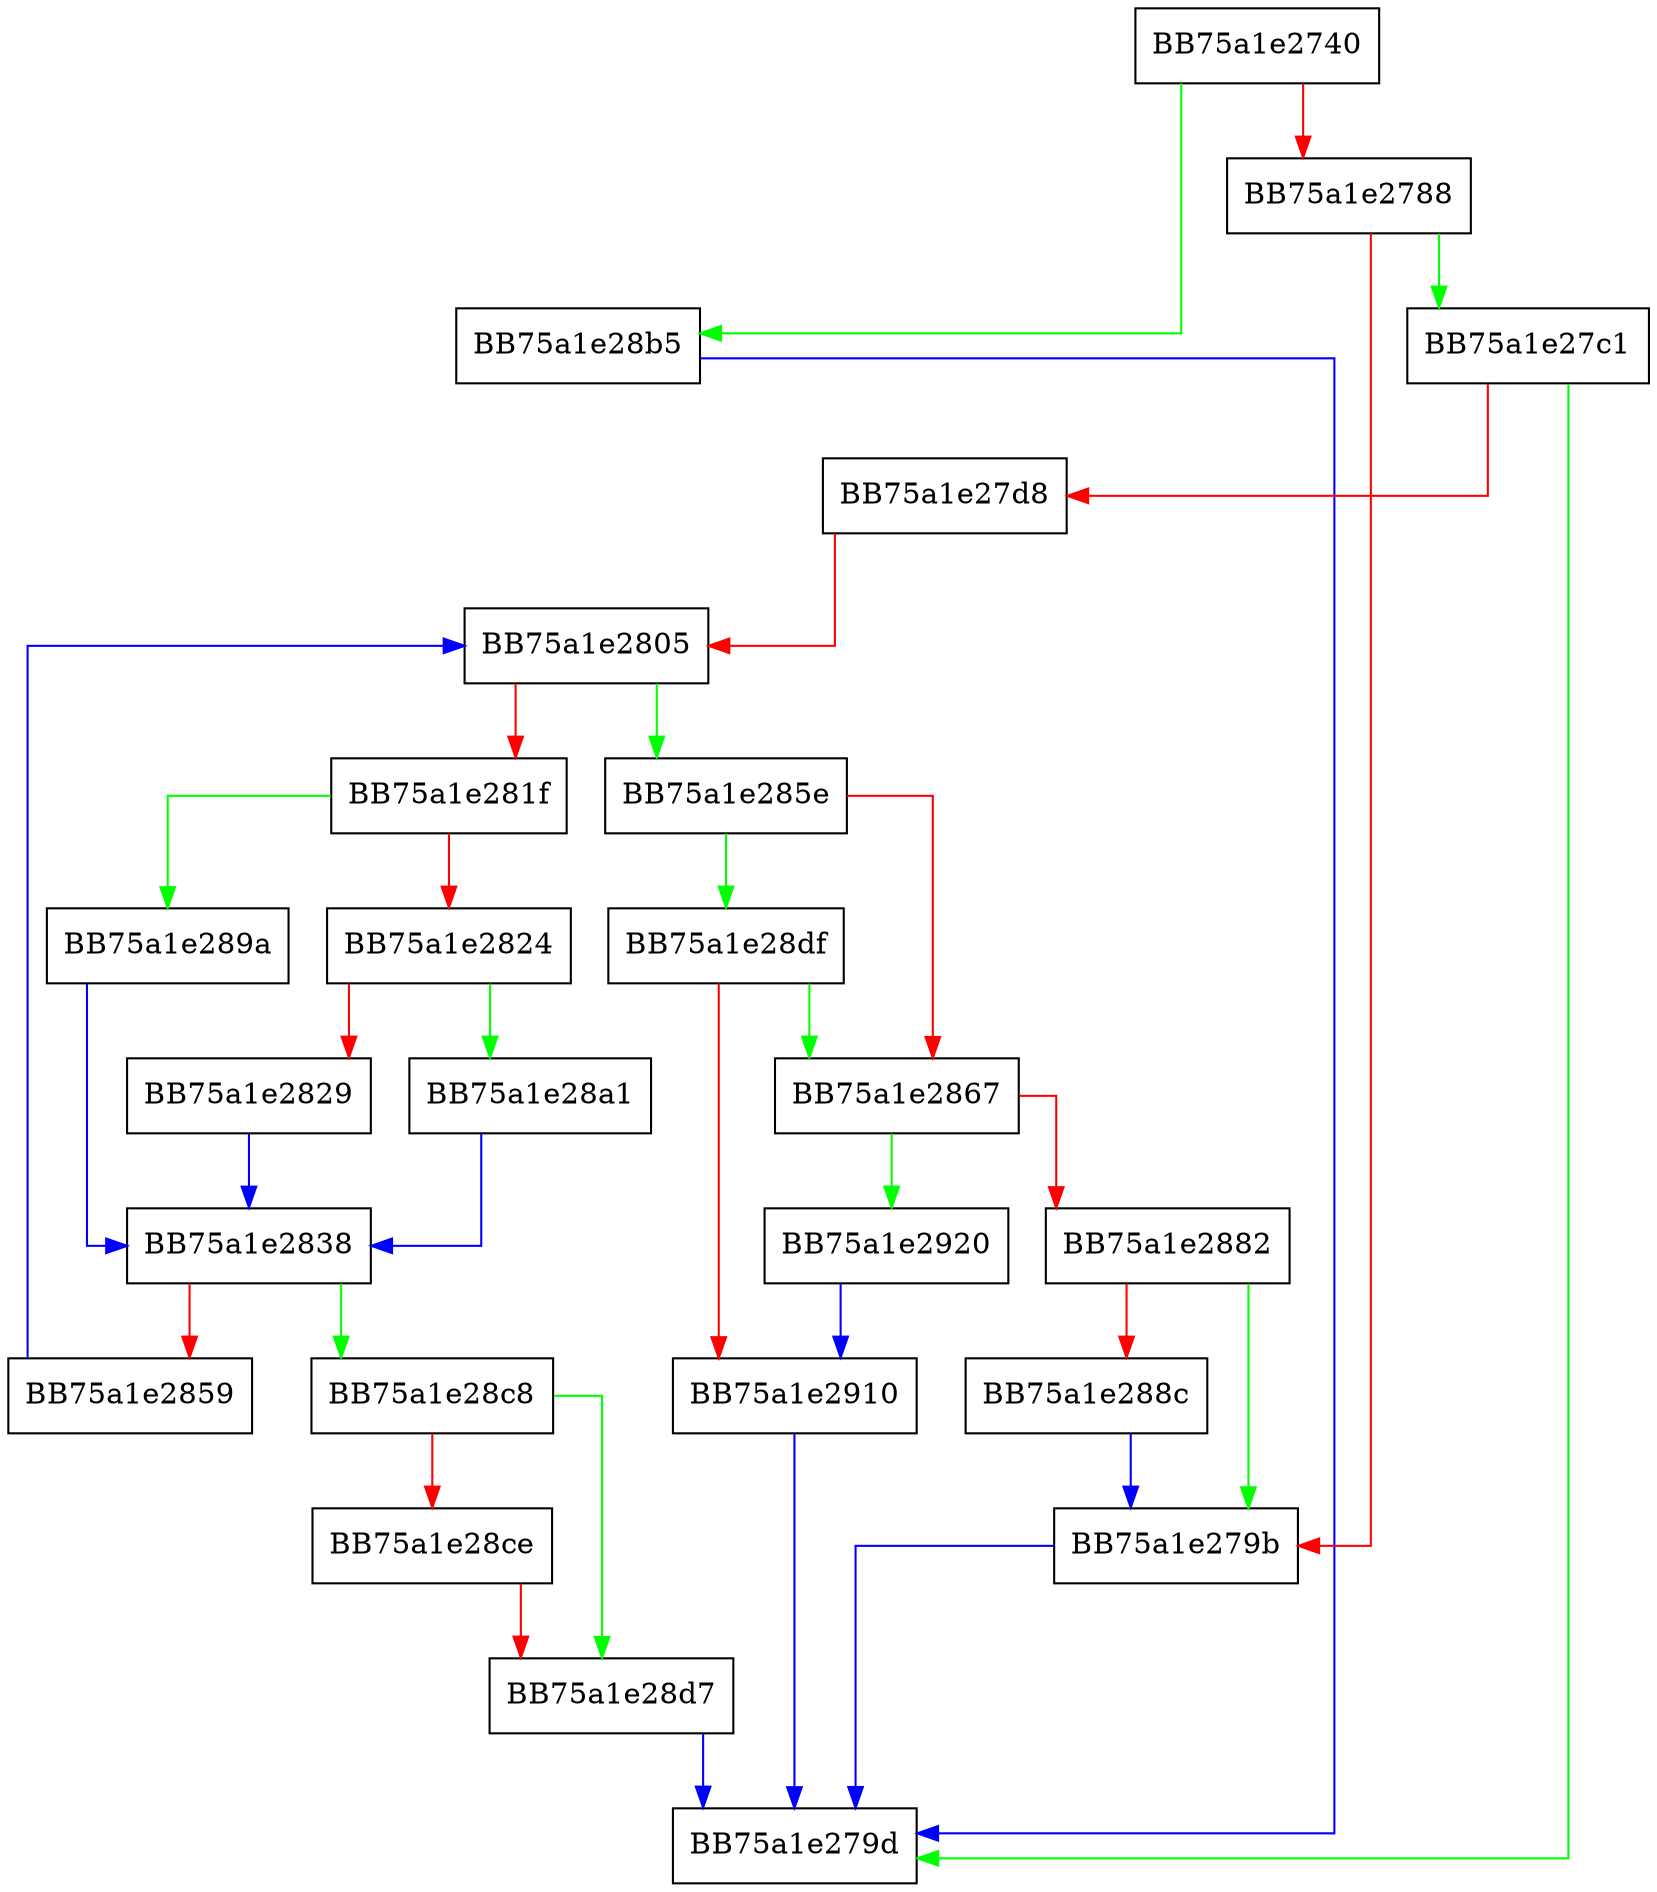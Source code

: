 digraph CalculateHash {
  node [shape="box"];
  graph [splines=ortho];
  BB75a1e2740 -> BB75a1e28b5 [color="green"];
  BB75a1e2740 -> BB75a1e2788 [color="red"];
  BB75a1e2788 -> BB75a1e27c1 [color="green"];
  BB75a1e2788 -> BB75a1e279b [color="red"];
  BB75a1e279b -> BB75a1e279d [color="blue"];
  BB75a1e27c1 -> BB75a1e279d [color="green"];
  BB75a1e27c1 -> BB75a1e27d8 [color="red"];
  BB75a1e27d8 -> BB75a1e2805 [color="red"];
  BB75a1e2805 -> BB75a1e285e [color="green"];
  BB75a1e2805 -> BB75a1e281f [color="red"];
  BB75a1e281f -> BB75a1e289a [color="green"];
  BB75a1e281f -> BB75a1e2824 [color="red"];
  BB75a1e2824 -> BB75a1e28a1 [color="green"];
  BB75a1e2824 -> BB75a1e2829 [color="red"];
  BB75a1e2829 -> BB75a1e2838 [color="blue"];
  BB75a1e2838 -> BB75a1e28c8 [color="green"];
  BB75a1e2838 -> BB75a1e2859 [color="red"];
  BB75a1e2859 -> BB75a1e2805 [color="blue"];
  BB75a1e285e -> BB75a1e28df [color="green"];
  BB75a1e285e -> BB75a1e2867 [color="red"];
  BB75a1e2867 -> BB75a1e2920 [color="green"];
  BB75a1e2867 -> BB75a1e2882 [color="red"];
  BB75a1e2882 -> BB75a1e279b [color="green"];
  BB75a1e2882 -> BB75a1e288c [color="red"];
  BB75a1e288c -> BB75a1e279b [color="blue"];
  BB75a1e289a -> BB75a1e2838 [color="blue"];
  BB75a1e28a1 -> BB75a1e2838 [color="blue"];
  BB75a1e28b5 -> BB75a1e279d [color="blue"];
  BB75a1e28c8 -> BB75a1e28d7 [color="green"];
  BB75a1e28c8 -> BB75a1e28ce [color="red"];
  BB75a1e28ce -> BB75a1e28d7 [color="red"];
  BB75a1e28d7 -> BB75a1e279d [color="blue"];
  BB75a1e28df -> BB75a1e2867 [color="green"];
  BB75a1e28df -> BB75a1e2910 [color="red"];
  BB75a1e2910 -> BB75a1e279d [color="blue"];
  BB75a1e2920 -> BB75a1e2910 [color="blue"];
}